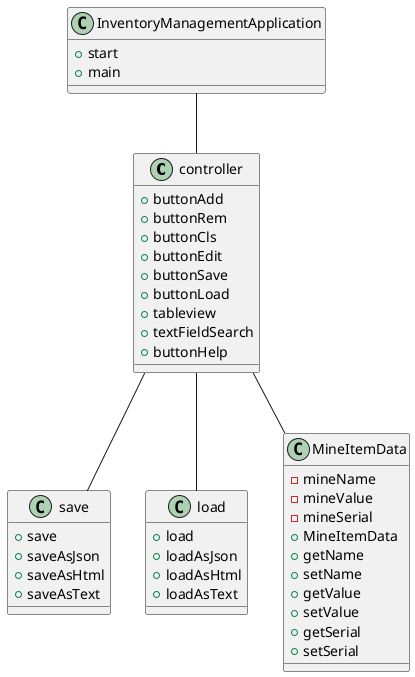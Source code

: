 @startuml
class controller{
    +buttonAdd
    +buttonRem
    +buttonCls
    +buttonEdit
    +buttonSave
    +buttonLoad
    +tableview
    +textFieldSearch
    +buttonHelp
}

class save{
    +save
    +saveAsJson
    +saveAsHtml
    +saveAsText
}

class load{
    +load
    +loadAsJson
    +loadAsHtml
    +loadAsText
}

class InventoryManagementApplication{
    +start
    +main
}

class MineItemData{
    -mineName
    -mineValue
    -mineSerial
    +MineItemData
    +getName
    +setName
    +getValue
    +setValue
    +getSerial
    +setSerial
}

InventoryManagementApplication -- controller
controller -- MineItemData
controller -- save
controller -- load



@enduml